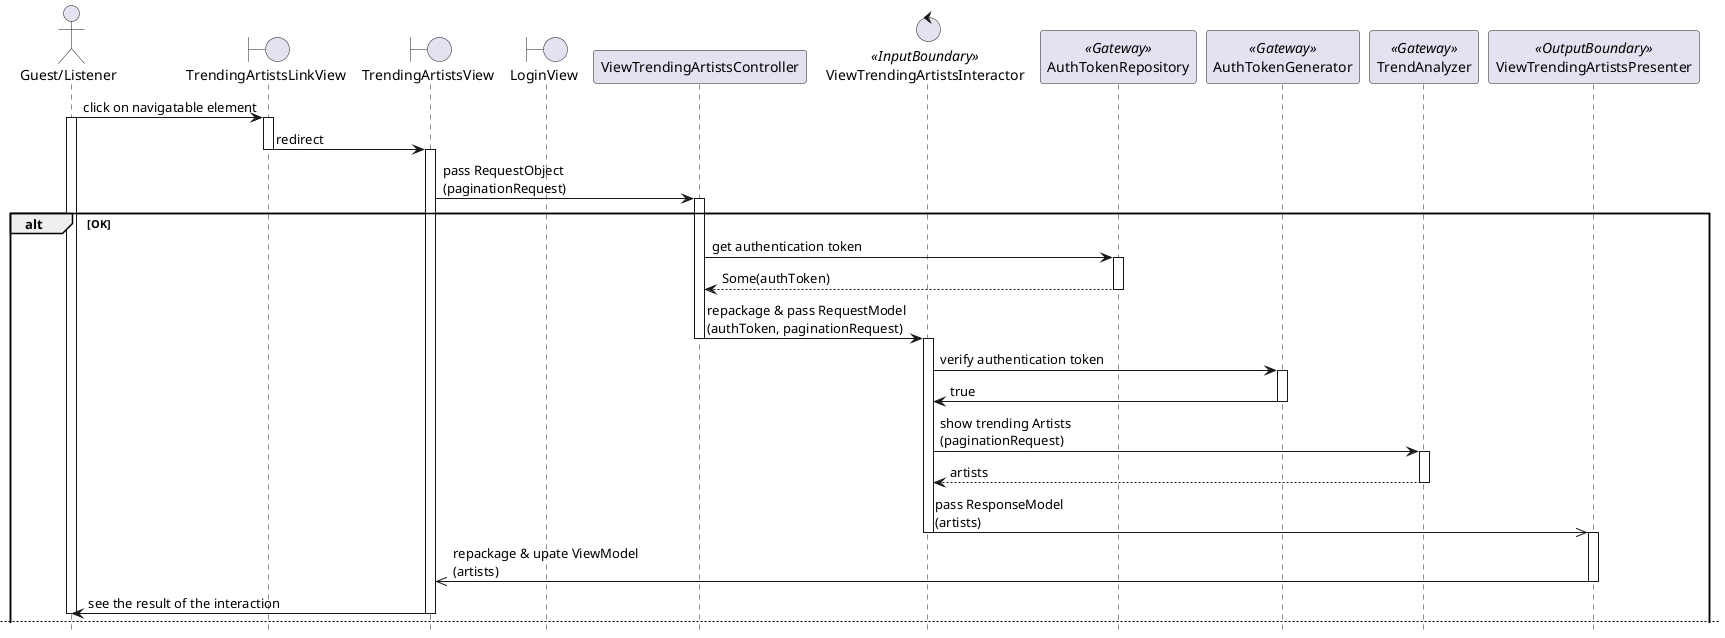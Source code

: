 @startuml

hide footbox
skinparam BackgroundColor transparent

actor "Guest/Listener"
boundary TrendingArtistsLinkView
boundary TrendingArtistsView
boundary LoginView
participant ViewTrendingArtistsController
control ViewTrendingArtistsInteractor <<InputBoundary>>
participant AuthTokenRepository <<Gateway>>
participant AuthTokenGenerator <<Gateway>>
participant TrendAnalyzer <<Gateway>>
participant ViewTrendingArtistsPresenter <<OutputBoundary>>

"Guest/Listener" -> TrendingArtistsLinkView: click on navigatable element
activate "Guest/Listener"
activate TrendingArtistsLinkView

TrendingArtistsLinkView -> TrendingArtistsView: redirect
deactivate TrendingArtistsLinkView
activate TrendingArtistsView

TrendingArtistsView -> ViewTrendingArtistsController: pass RequestObject\n(paginationRequest)
activate ViewTrendingArtistsController

alt OK
    ViewTrendingArtistsController -> AuthTokenRepository: get authentication token
    activate AuthTokenRepository
    return Some(authToken)
    deactivate AuthTokenRepository

    ViewTrendingArtistsController -> ViewTrendingArtistsInteractor: repackage & pass RequestModel\n(authToken, paginationRequest)
    deactivate ViewTrendingArtistsController
    activate ViewTrendingArtistsInteractor

    ViewTrendingArtistsInteractor -> AuthTokenGenerator: verify authentication token
    activate AuthTokenGenerator
    ViewTrendingArtistsInteractor <- AuthTokenGenerator: true
    deactivate AuthTokenGenerator

    ViewTrendingArtistsInteractor -> TrendAnalyzer: show trending Artists\n(paginationRequest)
    activate TrendAnalyzer
    return artists
    deactivate TrendAnalyzer

    ViewTrendingArtistsInteractor ->> ViewTrendingArtistsPresenter: pass ResponseModel\n(artists)
    deactivate ViewTrendingArtistsInteractor
    activate ViewTrendingArtistsPresenter

    ViewTrendingArtistsPresenter ->> TrendingArtistsView: repackage & upate ViewModel\n(artists)
    deactivate ViewTrendingArtistsPresenter

    TrendingArtistsView -> "Guest/Listener": see the result of the interaction
    deactivate TrendingArtistsView
    deactivate "Guest/Listener"

    newpage

else Error: Authentication token not found
    ViewTrendingArtistsController -> AuthTokenRepository: get authentication token
    activate ViewTrendingArtistsController
    activate "Guest/Listener"
    activate TrendingArtistsView
    activate AuthTokenRepository
    return None
    deactivate AuthTokenRepository

    ViewTrendingArtistsController -> LoginView: redirect
    deactivate TrendingArtistsView
    deactivate ViewTrendingArtistsController
    activate LoginView

    LoginView -> "Guest/Listener": see the result of the interaction
    deactivate LoginView
    deactivate "Guest/Listener"

else Error: Authnetication token invalid
    ViewTrendingArtistsController -> AuthTokenRepository: get authentication token
    activate ViewTrendingArtistsController
    activate "Guest/Listener"
    activate TrendingArtistsView
    activate AuthTokenRepository
    return Some(authToken)
    deactivate AuthTokenRepository

    ViewTrendingArtistsController -> ViewTrendingArtistsInteractor: repackage & pass RequestModel\n(authToken, artistId)
    deactivate ViewTrendingArtistsController
    activate ViewTrendingArtistsInteractor

    ViewTrendingArtistsInteractor -> AuthTokenGenerator: verify authentication token
    activate AuthTokenGenerator
    return false
    deactivate AuthTokenGenerator

    ViewTrendingArtistsInteractor ->> ViewTrendingArtistsPresenter: pass ResponseModel\n(Err(AuthTokenInvalid))
    deactivate ViewTrendingArtistsInteractor
    activate ViewTrendingArtistsPresenter

    ViewTrendingArtistsPresenter ->> TrendingArtistsView: repackage & update ViewModel\n(Err(AuthTokenInvalid))
    deactivate ViewTrendingArtistsPresenter

    TrendingArtistsView -> LoginView: redirect
    deactivate TrendingArtistsView
    activate LoginView

    LoginView -> "Guest/Listener": see the result of the interaction
    deactivate LoginView
    deactivate "Guest/Listener"

end

@enduml
